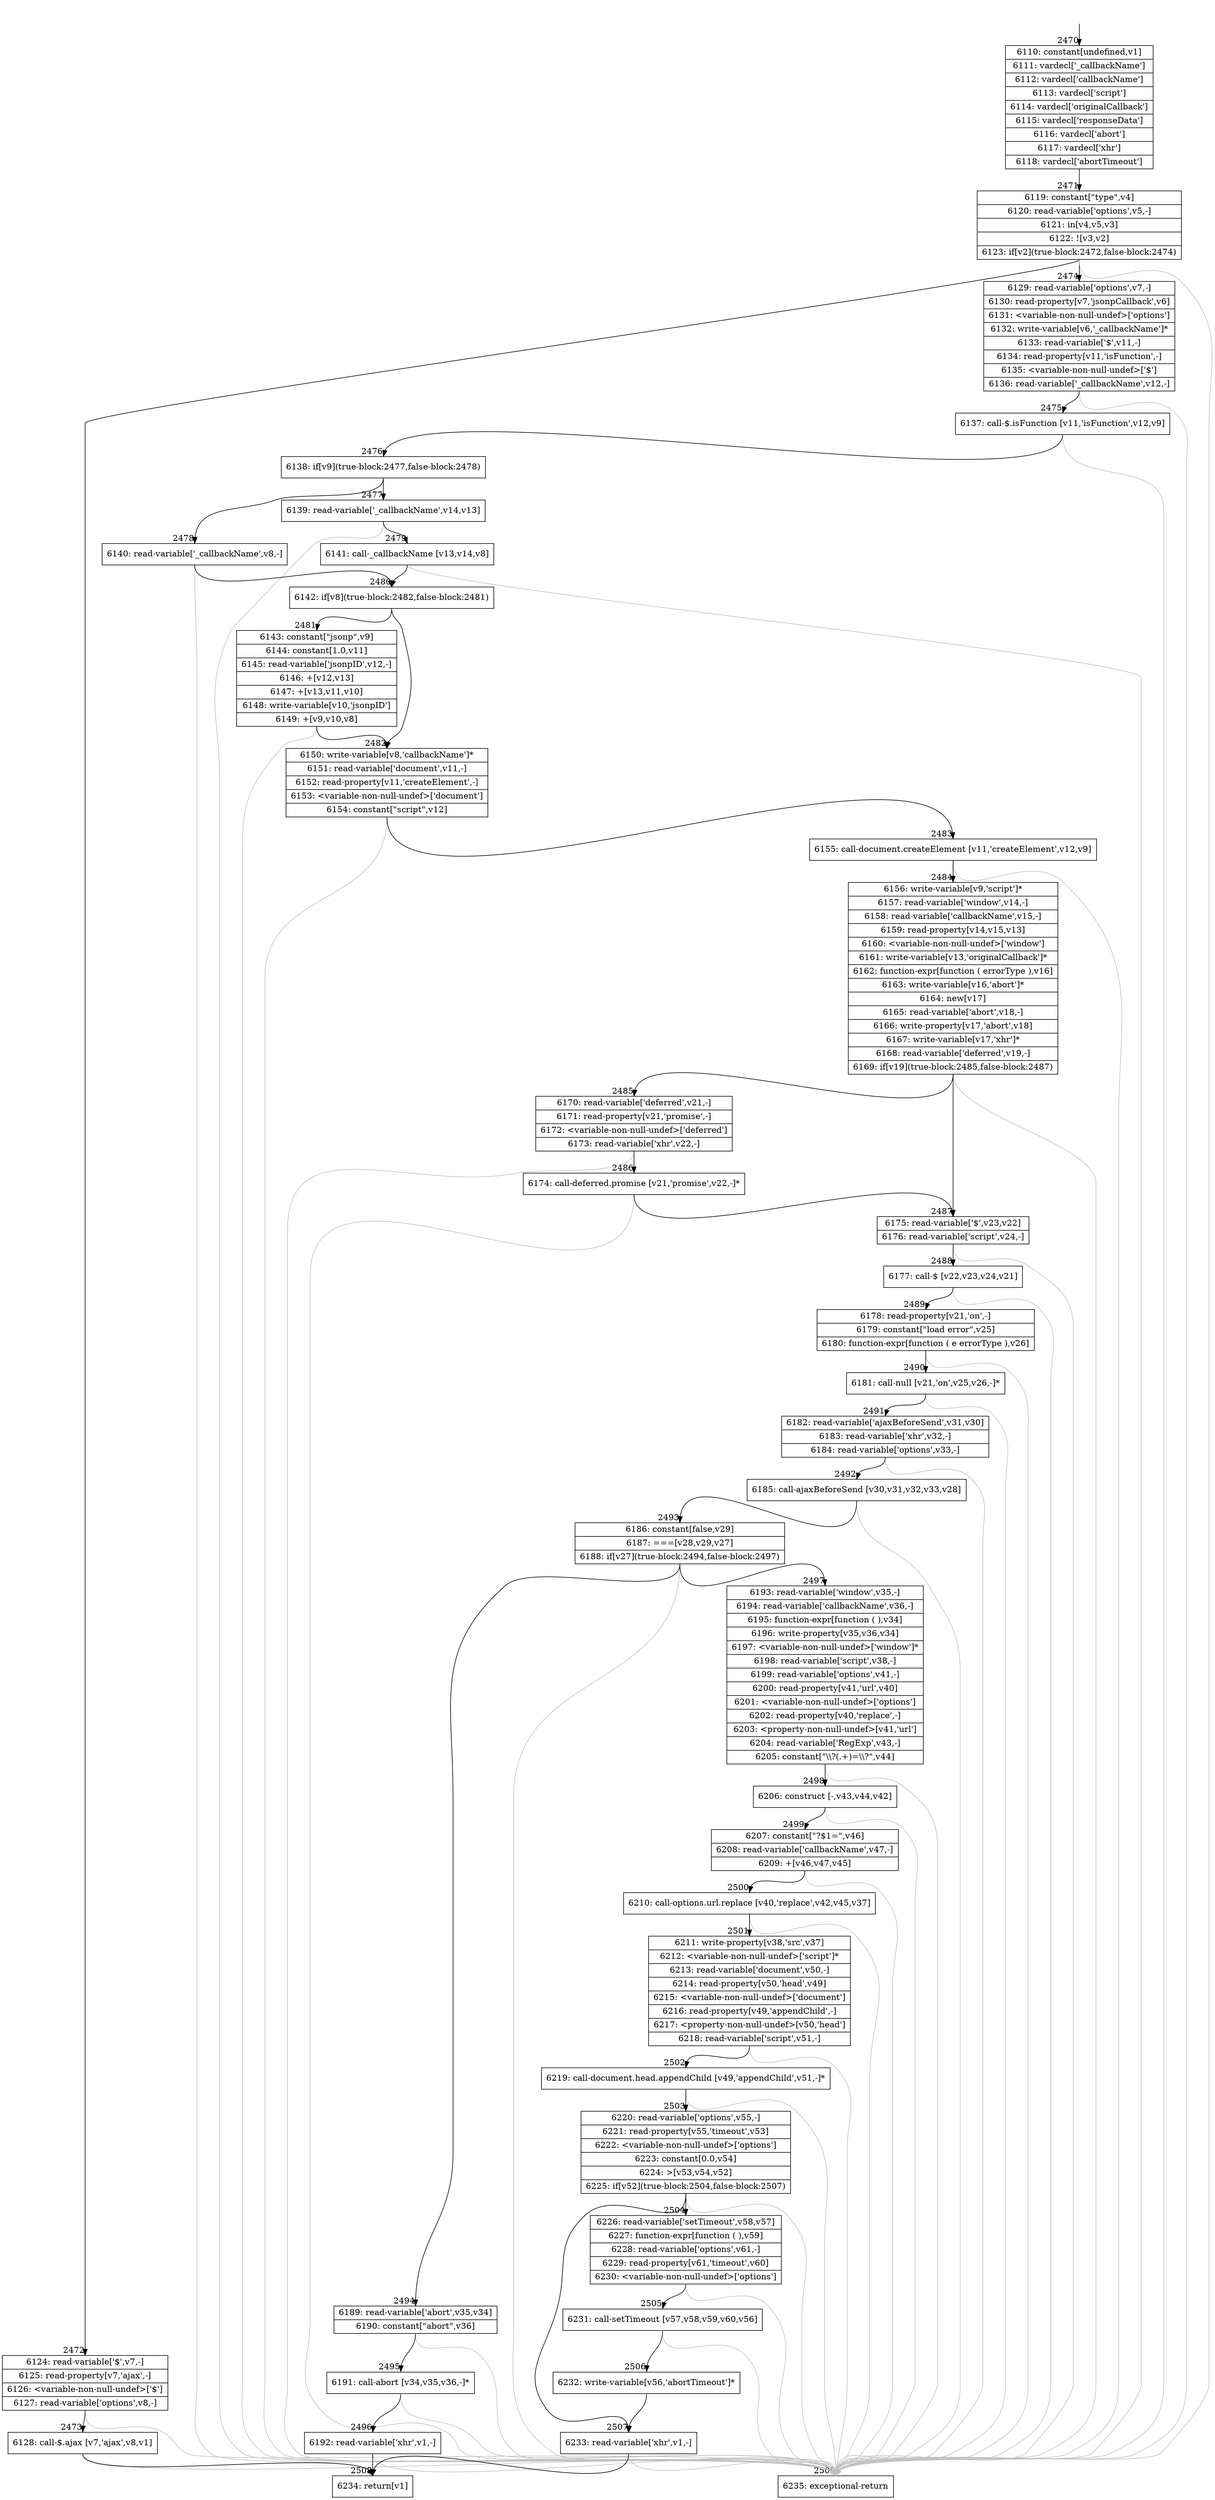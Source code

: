 digraph {
rankdir="TD"
BB_entry221[shape=none,label=""];
BB_entry221 -> BB2470 [tailport=s, headport=n, headlabel="    2470"]
BB2470 [shape=record label="{6110: constant[undefined,v1]|6111: vardecl['_callbackName']|6112: vardecl['callbackName']|6113: vardecl['script']|6114: vardecl['originalCallback']|6115: vardecl['responseData']|6116: vardecl['abort']|6117: vardecl['xhr']|6118: vardecl['abortTimeout']}" ] 
BB2470 -> BB2471 [tailport=s, headport=n, headlabel="      2471"]
BB2471 [shape=record label="{6119: constant[\"type\",v4]|6120: read-variable['options',v5,-]|6121: in[v4,v5,v3]|6122: ![v3,v2]|6123: if[v2](true-block:2472,false-block:2474)}" ] 
BB2471 -> BB2472 [tailport=s, headport=n, headlabel="      2472"]
BB2471 -> BB2474 [tailport=s, headport=n, headlabel="      2474"]
BB2471 -> BB2509 [tailport=s, headport=n, color=gray, headlabel="      2509"]
BB2472 [shape=record label="{6124: read-variable['$',v7,-]|6125: read-property[v7,'ajax',-]|6126: \<variable-non-null-undef\>['$']|6127: read-variable['options',v8,-]}" ] 
BB2472 -> BB2473 [tailport=s, headport=n, headlabel="      2473"]
BB2472 -> BB2509 [tailport=s, headport=n, color=gray]
BB2473 [shape=record label="{6128: call-$.ajax [v7,'ajax',v8,v1]}" ] 
BB2473 -> BB2508 [tailport=s, headport=n, headlabel="      2508"]
BB2473 -> BB2509 [tailport=s, headport=n, color=gray]
BB2474 [shape=record label="{6129: read-variable['options',v7,-]|6130: read-property[v7,'jsonpCallback',v6]|6131: \<variable-non-null-undef\>['options']|6132: write-variable[v6,'_callbackName']*|6133: read-variable['$',v11,-]|6134: read-property[v11,'isFunction',-]|6135: \<variable-non-null-undef\>['$']|6136: read-variable['_callbackName',v12,-]}" ] 
BB2474 -> BB2475 [tailport=s, headport=n, headlabel="      2475"]
BB2474 -> BB2509 [tailport=s, headport=n, color=gray]
BB2475 [shape=record label="{6137: call-$.isFunction [v11,'isFunction',v12,v9]}" ] 
BB2475 -> BB2476 [tailport=s, headport=n, headlabel="      2476"]
BB2475 -> BB2509 [tailport=s, headport=n, color=gray]
BB2476 [shape=record label="{6138: if[v9](true-block:2477,false-block:2478)}" ] 
BB2476 -> BB2477 [tailport=s, headport=n, headlabel="      2477"]
BB2476 -> BB2478 [tailport=s, headport=n, headlabel="      2478"]
BB2477 [shape=record label="{6139: read-variable['_callbackName',v14,v13]}" ] 
BB2477 -> BB2479 [tailport=s, headport=n, headlabel="      2479"]
BB2477 -> BB2509 [tailport=s, headport=n, color=gray]
BB2478 [shape=record label="{6140: read-variable['_callbackName',v8,-]}" ] 
BB2478 -> BB2480 [tailport=s, headport=n, headlabel="      2480"]
BB2478 -> BB2509 [tailport=s, headport=n, color=gray]
BB2479 [shape=record label="{6141: call-_callbackName [v13,v14,v8]}" ] 
BB2479 -> BB2480 [tailport=s, headport=n]
BB2479 -> BB2509 [tailport=s, headport=n, color=gray]
BB2480 [shape=record label="{6142: if[v8](true-block:2482,false-block:2481)}" ] 
BB2480 -> BB2482 [tailport=s, headport=n, headlabel="      2482"]
BB2480 -> BB2481 [tailport=s, headport=n, headlabel="      2481"]
BB2481 [shape=record label="{6143: constant[\"jsonp\",v9]|6144: constant[1.0,v11]|6145: read-variable['jsonpID',v12,-]|6146: +[v12,v13]|6147: +[v13,v11,v10]|6148: write-variable[v10,'jsonpID']|6149: +[v9,v10,v8]}" ] 
BB2481 -> BB2482 [tailport=s, headport=n]
BB2481 -> BB2509 [tailport=s, headport=n, color=gray]
BB2482 [shape=record label="{6150: write-variable[v8,'callbackName']*|6151: read-variable['document',v11,-]|6152: read-property[v11,'createElement',-]|6153: \<variable-non-null-undef\>['document']|6154: constant[\"script\",v12]}" ] 
BB2482 -> BB2483 [tailport=s, headport=n, headlabel="      2483"]
BB2482 -> BB2509 [tailport=s, headport=n, color=gray]
BB2483 [shape=record label="{6155: call-document.createElement [v11,'createElement',v12,v9]}" ] 
BB2483 -> BB2484 [tailport=s, headport=n, headlabel="      2484"]
BB2483 -> BB2509 [tailport=s, headport=n, color=gray]
BB2484 [shape=record label="{6156: write-variable[v9,'script']*|6157: read-variable['window',v14,-]|6158: read-variable['callbackName',v15,-]|6159: read-property[v14,v15,v13]|6160: \<variable-non-null-undef\>['window']|6161: write-variable[v13,'originalCallback']*|6162: function-expr[function ( errorType ),v16]|6163: write-variable[v16,'abort']*|6164: new[v17]|6165: read-variable['abort',v18,-]|6166: write-property[v17,'abort',v18]|6167: write-variable[v17,'xhr']*|6168: read-variable['deferred',v19,-]|6169: if[v19](true-block:2485,false-block:2487)}" ] 
BB2484 -> BB2485 [tailport=s, headport=n, headlabel="      2485"]
BB2484 -> BB2487 [tailport=s, headport=n, headlabel="      2487"]
BB2484 -> BB2509 [tailport=s, headport=n, color=gray]
BB2485 [shape=record label="{6170: read-variable['deferred',v21,-]|6171: read-property[v21,'promise',-]|6172: \<variable-non-null-undef\>['deferred']|6173: read-variable['xhr',v22,-]}" ] 
BB2485 -> BB2486 [tailport=s, headport=n, headlabel="      2486"]
BB2485 -> BB2509 [tailport=s, headport=n, color=gray]
BB2486 [shape=record label="{6174: call-deferred.promise [v21,'promise',v22,-]*}" ] 
BB2486 -> BB2487 [tailport=s, headport=n]
BB2486 -> BB2509 [tailport=s, headport=n, color=gray]
BB2487 [shape=record label="{6175: read-variable['$',v23,v22]|6176: read-variable['script',v24,-]}" ] 
BB2487 -> BB2488 [tailport=s, headport=n, headlabel="      2488"]
BB2487 -> BB2509 [tailport=s, headport=n, color=gray]
BB2488 [shape=record label="{6177: call-$ [v22,v23,v24,v21]}" ] 
BB2488 -> BB2489 [tailport=s, headport=n, headlabel="      2489"]
BB2488 -> BB2509 [tailport=s, headport=n, color=gray]
BB2489 [shape=record label="{6178: read-property[v21,'on',-]|6179: constant[\"load error\",v25]|6180: function-expr[function ( e errorType ),v26]}" ] 
BB2489 -> BB2490 [tailport=s, headport=n, headlabel="      2490"]
BB2489 -> BB2509 [tailport=s, headport=n, color=gray]
BB2490 [shape=record label="{6181: call-null [v21,'on',v25,v26,-]*}" ] 
BB2490 -> BB2491 [tailport=s, headport=n, headlabel="      2491"]
BB2490 -> BB2509 [tailport=s, headport=n, color=gray]
BB2491 [shape=record label="{6182: read-variable['ajaxBeforeSend',v31,v30]|6183: read-variable['xhr',v32,-]|6184: read-variable['options',v33,-]}" ] 
BB2491 -> BB2492 [tailport=s, headport=n, headlabel="      2492"]
BB2491 -> BB2509 [tailport=s, headport=n, color=gray]
BB2492 [shape=record label="{6185: call-ajaxBeforeSend [v30,v31,v32,v33,v28]}" ] 
BB2492 -> BB2493 [tailport=s, headport=n, headlabel="      2493"]
BB2492 -> BB2509 [tailport=s, headport=n, color=gray]
BB2493 [shape=record label="{6186: constant[false,v29]|6187: ===[v28,v29,v27]|6188: if[v27](true-block:2494,false-block:2497)}" ] 
BB2493 -> BB2494 [tailport=s, headport=n, headlabel="      2494"]
BB2493 -> BB2497 [tailport=s, headport=n, headlabel="      2497"]
BB2493 -> BB2509 [tailport=s, headport=n, color=gray]
BB2494 [shape=record label="{6189: read-variable['abort',v35,v34]|6190: constant[\"abort\",v36]}" ] 
BB2494 -> BB2495 [tailport=s, headport=n, headlabel="      2495"]
BB2494 -> BB2509 [tailport=s, headport=n, color=gray]
BB2495 [shape=record label="{6191: call-abort [v34,v35,v36,-]*}" ] 
BB2495 -> BB2496 [tailport=s, headport=n, headlabel="      2496"]
BB2495 -> BB2509 [tailport=s, headport=n, color=gray]
BB2496 [shape=record label="{6192: read-variable['xhr',v1,-]}" ] 
BB2496 -> BB2508 [tailport=s, headport=n]
BB2496 -> BB2509 [tailport=s, headport=n, color=gray]
BB2497 [shape=record label="{6193: read-variable['window',v35,-]|6194: read-variable['callbackName',v36,-]|6195: function-expr[function ( ),v34]|6196: write-property[v35,v36,v34]|6197: \<variable-non-null-undef\>['window']*|6198: read-variable['script',v38,-]|6199: read-variable['options',v41,-]|6200: read-property[v41,'url',v40]|6201: \<variable-non-null-undef\>['options']|6202: read-property[v40,'replace',-]|6203: \<property-non-null-undef\>[v41,'url']|6204: read-variable['RegExp',v43,-]|6205: constant[\"\\\\?(.+)=\\\\?\",v44]}" ] 
BB2497 -> BB2498 [tailport=s, headport=n, headlabel="      2498"]
BB2497 -> BB2509 [tailport=s, headport=n, color=gray]
BB2498 [shape=record label="{6206: construct [-,v43,v44,v42]}" ] 
BB2498 -> BB2499 [tailport=s, headport=n, headlabel="      2499"]
BB2498 -> BB2509 [tailport=s, headport=n, color=gray]
BB2499 [shape=record label="{6207: constant[\"?$1=\",v46]|6208: read-variable['callbackName',v47,-]|6209: +[v46,v47,v45]}" ] 
BB2499 -> BB2500 [tailport=s, headport=n, headlabel="      2500"]
BB2499 -> BB2509 [tailport=s, headport=n, color=gray]
BB2500 [shape=record label="{6210: call-options.url.replace [v40,'replace',v42,v45,v37]}" ] 
BB2500 -> BB2501 [tailport=s, headport=n, headlabel="      2501"]
BB2500 -> BB2509 [tailport=s, headport=n, color=gray]
BB2501 [shape=record label="{6211: write-property[v38,'src',v37]|6212: \<variable-non-null-undef\>['script']*|6213: read-variable['document',v50,-]|6214: read-property[v50,'head',v49]|6215: \<variable-non-null-undef\>['document']|6216: read-property[v49,'appendChild',-]|6217: \<property-non-null-undef\>[v50,'head']|6218: read-variable['script',v51,-]}" ] 
BB2501 -> BB2502 [tailport=s, headport=n, headlabel="      2502"]
BB2501 -> BB2509 [tailport=s, headport=n, color=gray]
BB2502 [shape=record label="{6219: call-document.head.appendChild [v49,'appendChild',v51,-]*}" ] 
BB2502 -> BB2503 [tailport=s, headport=n, headlabel="      2503"]
BB2502 -> BB2509 [tailport=s, headport=n, color=gray]
BB2503 [shape=record label="{6220: read-variable['options',v55,-]|6221: read-property[v55,'timeout',v53]|6222: \<variable-non-null-undef\>['options']|6223: constant[0.0,v54]|6224: \>[v53,v54,v52]|6225: if[v52](true-block:2504,false-block:2507)}" ] 
BB2503 -> BB2504 [tailport=s, headport=n, headlabel="      2504"]
BB2503 -> BB2507 [tailport=s, headport=n, headlabel="      2507"]
BB2503 -> BB2509 [tailport=s, headport=n, color=gray]
BB2504 [shape=record label="{6226: read-variable['setTimeout',v58,v57]|6227: function-expr[function ( ),v59]|6228: read-variable['options',v61,-]|6229: read-property[v61,'timeout',v60]|6230: \<variable-non-null-undef\>['options']}" ] 
BB2504 -> BB2505 [tailport=s, headport=n, headlabel="      2505"]
BB2504 -> BB2509 [tailport=s, headport=n, color=gray]
BB2505 [shape=record label="{6231: call-setTimeout [v57,v58,v59,v60,v56]}" ] 
BB2505 -> BB2506 [tailport=s, headport=n, headlabel="      2506"]
BB2505 -> BB2509 [tailport=s, headport=n, color=gray]
BB2506 [shape=record label="{6232: write-variable[v56,'abortTimeout']*}" ] 
BB2506 -> BB2507 [tailport=s, headport=n]
BB2507 [shape=record label="{6233: read-variable['xhr',v1,-]}" ] 
BB2507 -> BB2508 [tailport=s, headport=n]
BB2507 -> BB2509 [tailport=s, headport=n, color=gray]
BB2508 [shape=record label="{6234: return[v1]}" ] 
BB2509 [shape=record label="{6235: exceptional-return}" ] 
//#$~ 1278
}
